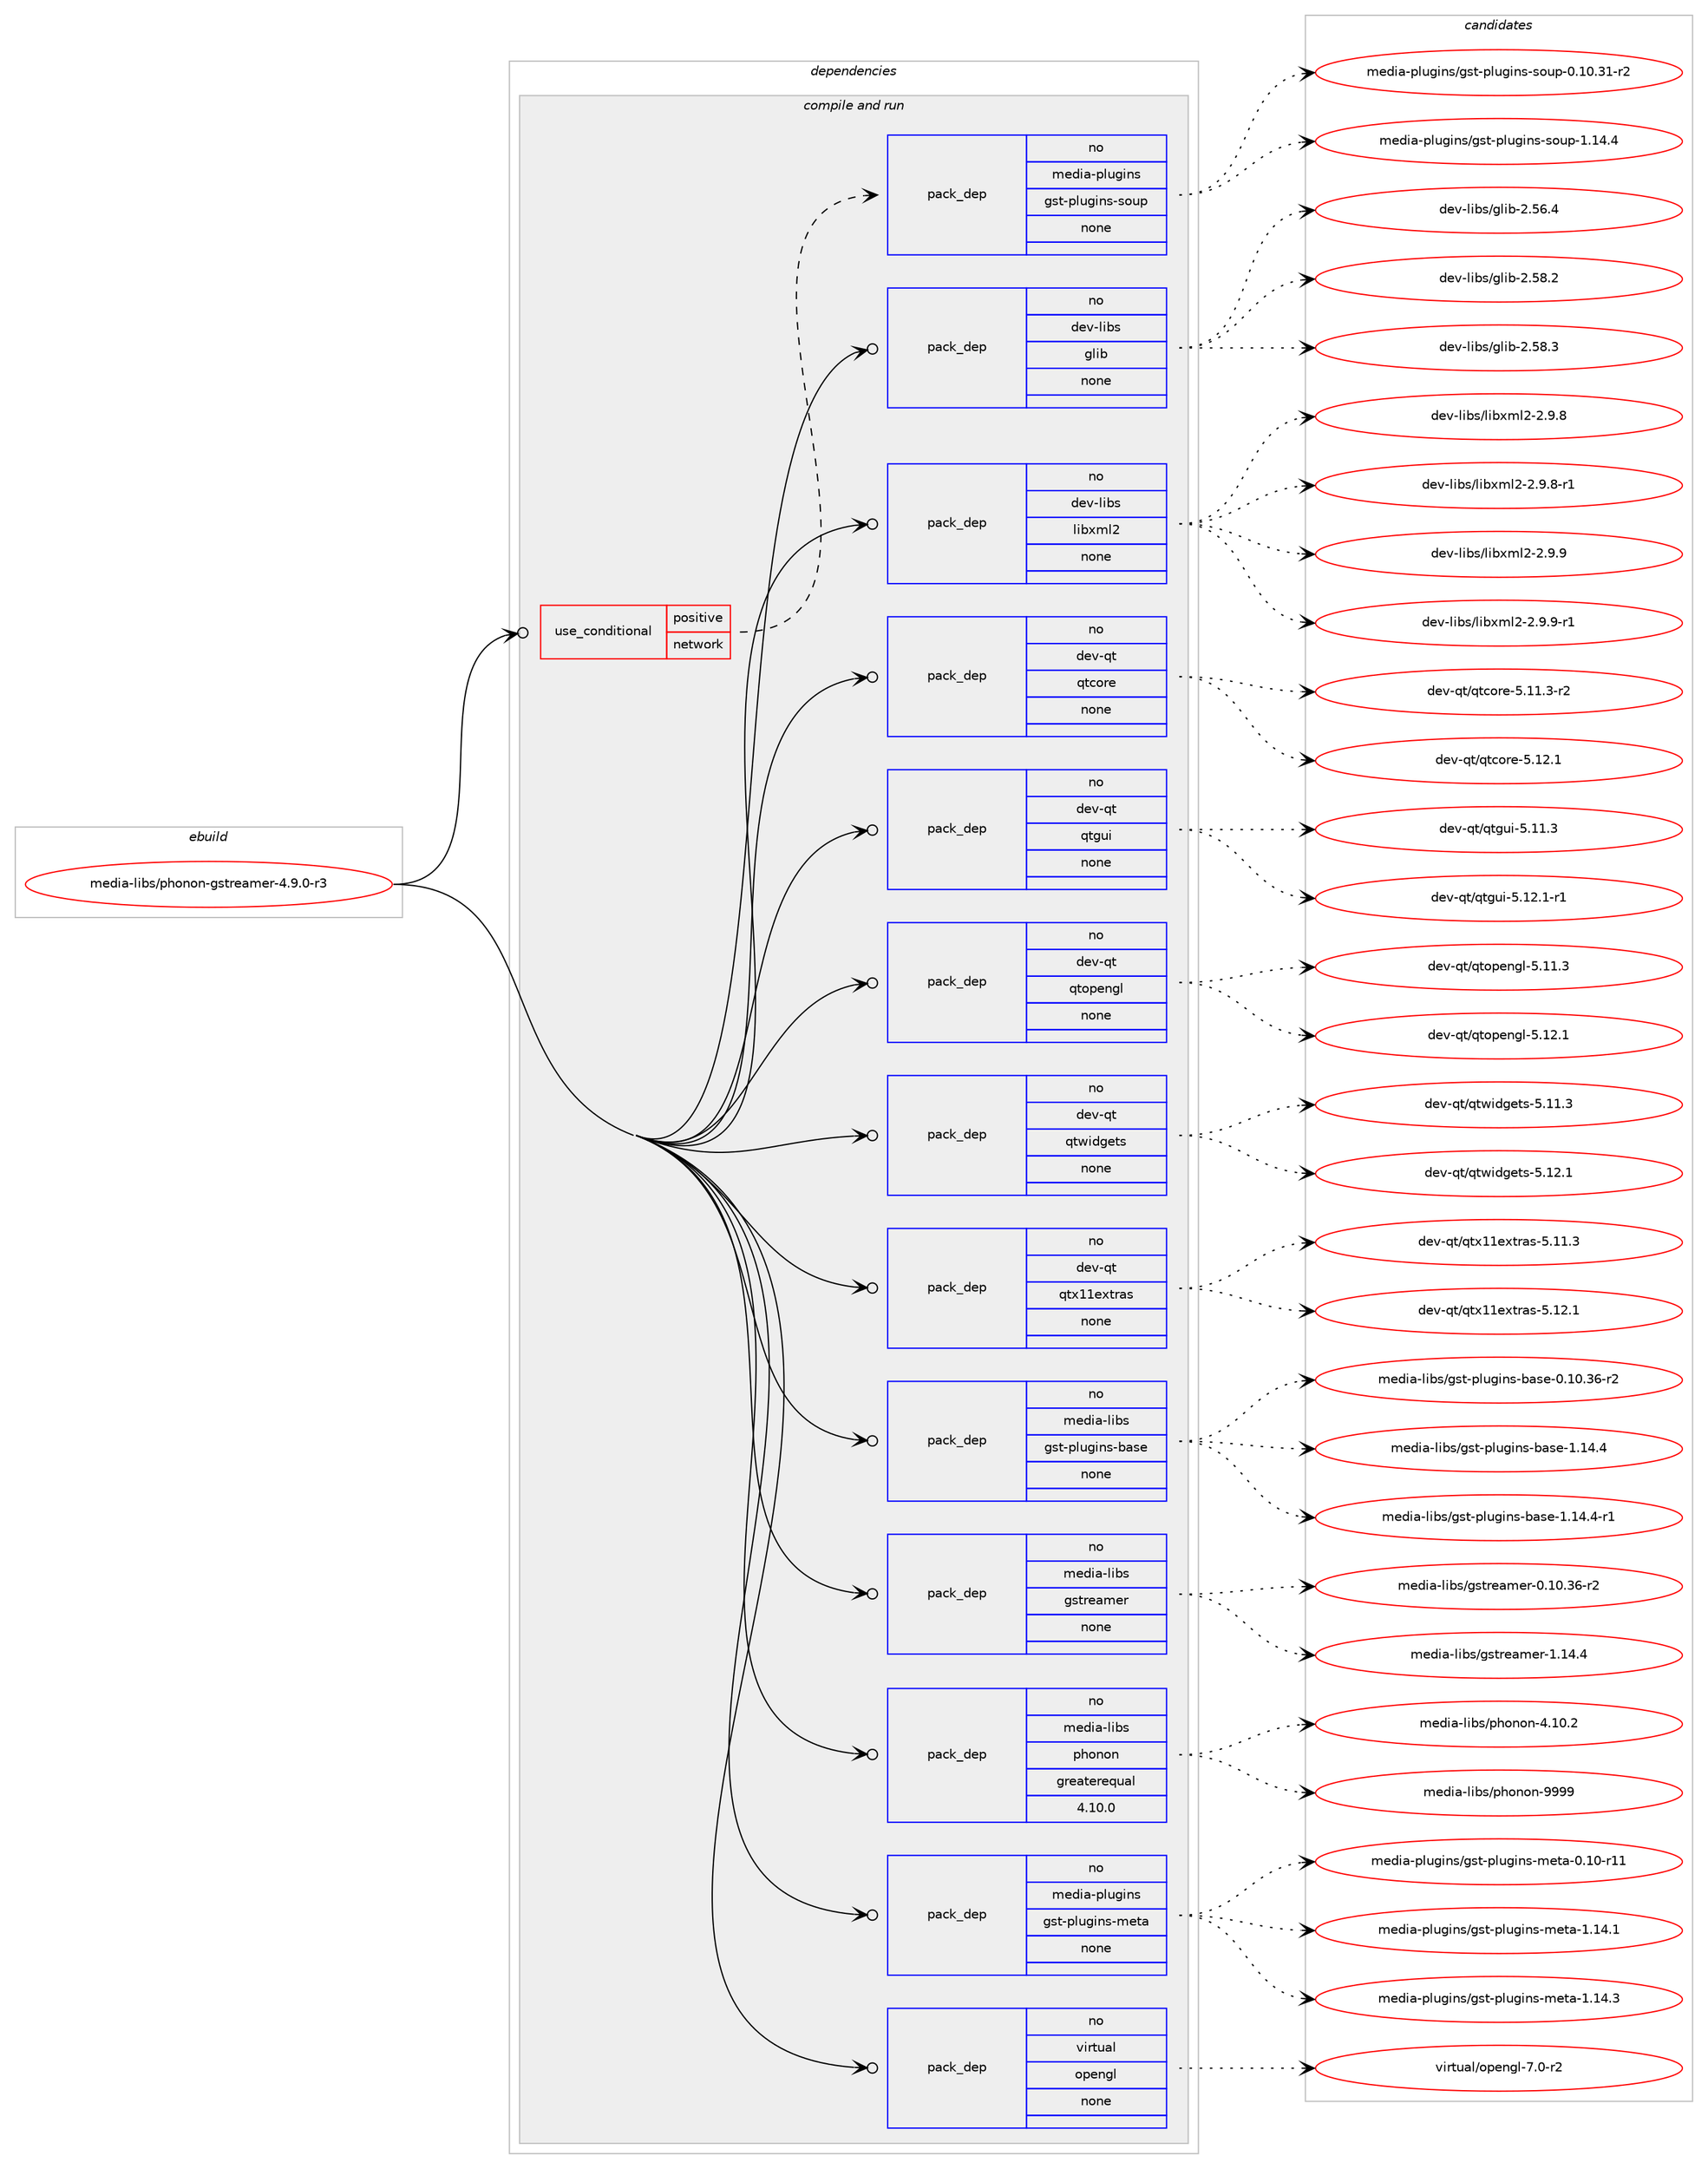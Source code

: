 digraph prolog {

# *************
# Graph options
# *************

newrank=true;
concentrate=true;
compound=true;
graph [rankdir=LR,fontname=Helvetica,fontsize=10,ranksep=1.5];#, ranksep=2.5, nodesep=0.2];
edge  [arrowhead=vee];
node  [fontname=Helvetica,fontsize=10];

# **********
# The ebuild
# **********

subgraph cluster_leftcol {
color=gray;
rank=same;
label=<<i>ebuild</i>>;
id [label="media-libs/phonon-gstreamer-4.9.0-r3", color=red, width=4, href="../media-libs/phonon-gstreamer-4.9.0-r3.svg"];
}

# ****************
# The dependencies
# ****************

subgraph cluster_midcol {
color=gray;
label=<<i>dependencies</i>>;
subgraph cluster_compile {
fillcolor="#eeeeee";
style=filled;
label=<<i>compile</i>>;
}
subgraph cluster_compileandrun {
fillcolor="#eeeeee";
style=filled;
label=<<i>compile and run</i>>;
subgraph cond435792 {
dependency1617685 [label=<<TABLE BORDER="0" CELLBORDER="1" CELLSPACING="0" CELLPADDING="4"><TR><TD ROWSPAN="3" CELLPADDING="10">use_conditional</TD></TR><TR><TD>positive</TD></TR><TR><TD>network</TD></TR></TABLE>>, shape=none, color=red];
subgraph pack1155847 {
dependency1617686 [label=<<TABLE BORDER="0" CELLBORDER="1" CELLSPACING="0" CELLPADDING="4" WIDTH="220"><TR><TD ROWSPAN="6" CELLPADDING="30">pack_dep</TD></TR><TR><TD WIDTH="110">no</TD></TR><TR><TD>media-plugins</TD></TR><TR><TD>gst-plugins-soup</TD></TR><TR><TD>none</TD></TR><TR><TD></TD></TR></TABLE>>, shape=none, color=blue];
}
dependency1617685:e -> dependency1617686:w [weight=20,style="dashed",arrowhead="vee"];
}
id:e -> dependency1617685:w [weight=20,style="solid",arrowhead="odotvee"];
subgraph pack1155848 {
dependency1617687 [label=<<TABLE BORDER="0" CELLBORDER="1" CELLSPACING="0" CELLPADDING="4" WIDTH="220"><TR><TD ROWSPAN="6" CELLPADDING="30">pack_dep</TD></TR><TR><TD WIDTH="110">no</TD></TR><TR><TD>dev-libs</TD></TR><TR><TD>glib</TD></TR><TR><TD>none</TD></TR><TR><TD></TD></TR></TABLE>>, shape=none, color=blue];
}
id:e -> dependency1617687:w [weight=20,style="solid",arrowhead="odotvee"];
subgraph pack1155849 {
dependency1617688 [label=<<TABLE BORDER="0" CELLBORDER="1" CELLSPACING="0" CELLPADDING="4" WIDTH="220"><TR><TD ROWSPAN="6" CELLPADDING="30">pack_dep</TD></TR><TR><TD WIDTH="110">no</TD></TR><TR><TD>dev-libs</TD></TR><TR><TD>libxml2</TD></TR><TR><TD>none</TD></TR><TR><TD></TD></TR></TABLE>>, shape=none, color=blue];
}
id:e -> dependency1617688:w [weight=20,style="solid",arrowhead="odotvee"];
subgraph pack1155850 {
dependency1617689 [label=<<TABLE BORDER="0" CELLBORDER="1" CELLSPACING="0" CELLPADDING="4" WIDTH="220"><TR><TD ROWSPAN="6" CELLPADDING="30">pack_dep</TD></TR><TR><TD WIDTH="110">no</TD></TR><TR><TD>dev-qt</TD></TR><TR><TD>qtcore</TD></TR><TR><TD>none</TD></TR><TR><TD></TD></TR></TABLE>>, shape=none, color=blue];
}
id:e -> dependency1617689:w [weight=20,style="solid",arrowhead="odotvee"];
subgraph pack1155851 {
dependency1617690 [label=<<TABLE BORDER="0" CELLBORDER="1" CELLSPACING="0" CELLPADDING="4" WIDTH="220"><TR><TD ROWSPAN="6" CELLPADDING="30">pack_dep</TD></TR><TR><TD WIDTH="110">no</TD></TR><TR><TD>dev-qt</TD></TR><TR><TD>qtgui</TD></TR><TR><TD>none</TD></TR><TR><TD></TD></TR></TABLE>>, shape=none, color=blue];
}
id:e -> dependency1617690:w [weight=20,style="solid",arrowhead="odotvee"];
subgraph pack1155852 {
dependency1617691 [label=<<TABLE BORDER="0" CELLBORDER="1" CELLSPACING="0" CELLPADDING="4" WIDTH="220"><TR><TD ROWSPAN="6" CELLPADDING="30">pack_dep</TD></TR><TR><TD WIDTH="110">no</TD></TR><TR><TD>dev-qt</TD></TR><TR><TD>qtopengl</TD></TR><TR><TD>none</TD></TR><TR><TD></TD></TR></TABLE>>, shape=none, color=blue];
}
id:e -> dependency1617691:w [weight=20,style="solid",arrowhead="odotvee"];
subgraph pack1155853 {
dependency1617692 [label=<<TABLE BORDER="0" CELLBORDER="1" CELLSPACING="0" CELLPADDING="4" WIDTH="220"><TR><TD ROWSPAN="6" CELLPADDING="30">pack_dep</TD></TR><TR><TD WIDTH="110">no</TD></TR><TR><TD>dev-qt</TD></TR><TR><TD>qtwidgets</TD></TR><TR><TD>none</TD></TR><TR><TD></TD></TR></TABLE>>, shape=none, color=blue];
}
id:e -> dependency1617692:w [weight=20,style="solid",arrowhead="odotvee"];
subgraph pack1155854 {
dependency1617693 [label=<<TABLE BORDER="0" CELLBORDER="1" CELLSPACING="0" CELLPADDING="4" WIDTH="220"><TR><TD ROWSPAN="6" CELLPADDING="30">pack_dep</TD></TR><TR><TD WIDTH="110">no</TD></TR><TR><TD>dev-qt</TD></TR><TR><TD>qtx11extras</TD></TR><TR><TD>none</TD></TR><TR><TD></TD></TR></TABLE>>, shape=none, color=blue];
}
id:e -> dependency1617693:w [weight=20,style="solid",arrowhead="odotvee"];
subgraph pack1155855 {
dependency1617694 [label=<<TABLE BORDER="0" CELLBORDER="1" CELLSPACING="0" CELLPADDING="4" WIDTH="220"><TR><TD ROWSPAN="6" CELLPADDING="30">pack_dep</TD></TR><TR><TD WIDTH="110">no</TD></TR><TR><TD>media-libs</TD></TR><TR><TD>gst-plugins-base</TD></TR><TR><TD>none</TD></TR><TR><TD></TD></TR></TABLE>>, shape=none, color=blue];
}
id:e -> dependency1617694:w [weight=20,style="solid",arrowhead="odotvee"];
subgraph pack1155856 {
dependency1617695 [label=<<TABLE BORDER="0" CELLBORDER="1" CELLSPACING="0" CELLPADDING="4" WIDTH="220"><TR><TD ROWSPAN="6" CELLPADDING="30">pack_dep</TD></TR><TR><TD WIDTH="110">no</TD></TR><TR><TD>media-libs</TD></TR><TR><TD>gstreamer</TD></TR><TR><TD>none</TD></TR><TR><TD></TD></TR></TABLE>>, shape=none, color=blue];
}
id:e -> dependency1617695:w [weight=20,style="solid",arrowhead="odotvee"];
subgraph pack1155857 {
dependency1617696 [label=<<TABLE BORDER="0" CELLBORDER="1" CELLSPACING="0" CELLPADDING="4" WIDTH="220"><TR><TD ROWSPAN="6" CELLPADDING="30">pack_dep</TD></TR><TR><TD WIDTH="110">no</TD></TR><TR><TD>media-libs</TD></TR><TR><TD>phonon</TD></TR><TR><TD>greaterequal</TD></TR><TR><TD>4.10.0</TD></TR></TABLE>>, shape=none, color=blue];
}
id:e -> dependency1617696:w [weight=20,style="solid",arrowhead="odotvee"];
subgraph pack1155858 {
dependency1617697 [label=<<TABLE BORDER="0" CELLBORDER="1" CELLSPACING="0" CELLPADDING="4" WIDTH="220"><TR><TD ROWSPAN="6" CELLPADDING="30">pack_dep</TD></TR><TR><TD WIDTH="110">no</TD></TR><TR><TD>media-plugins</TD></TR><TR><TD>gst-plugins-meta</TD></TR><TR><TD>none</TD></TR><TR><TD></TD></TR></TABLE>>, shape=none, color=blue];
}
id:e -> dependency1617697:w [weight=20,style="solid",arrowhead="odotvee"];
subgraph pack1155859 {
dependency1617698 [label=<<TABLE BORDER="0" CELLBORDER="1" CELLSPACING="0" CELLPADDING="4" WIDTH="220"><TR><TD ROWSPAN="6" CELLPADDING="30">pack_dep</TD></TR><TR><TD WIDTH="110">no</TD></TR><TR><TD>virtual</TD></TR><TR><TD>opengl</TD></TR><TR><TD>none</TD></TR><TR><TD></TD></TR></TABLE>>, shape=none, color=blue];
}
id:e -> dependency1617698:w [weight=20,style="solid",arrowhead="odotvee"];
}
subgraph cluster_run {
fillcolor="#eeeeee";
style=filled;
label=<<i>run</i>>;
}
}

# **************
# The candidates
# **************

subgraph cluster_choices {
rank=same;
color=gray;
label=<<i>candidates</i>>;

subgraph choice1155847 {
color=black;
nodesep=1;
choice109101100105974511210811710310511011547103115116451121081171031051101154511511111711245484649484651494511450 [label="media-plugins/gst-plugins-soup-0.10.31-r2", color=red, width=4,href="../media-plugins/gst-plugins-soup-0.10.31-r2.svg"];
choice109101100105974511210811710310511011547103115116451121081171031051101154511511111711245494649524652 [label="media-plugins/gst-plugins-soup-1.14.4", color=red, width=4,href="../media-plugins/gst-plugins-soup-1.14.4.svg"];
dependency1617686:e -> choice109101100105974511210811710310511011547103115116451121081171031051101154511511111711245484649484651494511450:w [style=dotted,weight="100"];
dependency1617686:e -> choice109101100105974511210811710310511011547103115116451121081171031051101154511511111711245494649524652:w [style=dotted,weight="100"];
}
subgraph choice1155848 {
color=black;
nodesep=1;
choice1001011184510810598115471031081059845504653544652 [label="dev-libs/glib-2.56.4", color=red, width=4,href="../dev-libs/glib-2.56.4.svg"];
choice1001011184510810598115471031081059845504653564650 [label="dev-libs/glib-2.58.2", color=red, width=4,href="../dev-libs/glib-2.58.2.svg"];
choice1001011184510810598115471031081059845504653564651 [label="dev-libs/glib-2.58.3", color=red, width=4,href="../dev-libs/glib-2.58.3.svg"];
dependency1617687:e -> choice1001011184510810598115471031081059845504653544652:w [style=dotted,weight="100"];
dependency1617687:e -> choice1001011184510810598115471031081059845504653564650:w [style=dotted,weight="100"];
dependency1617687:e -> choice1001011184510810598115471031081059845504653564651:w [style=dotted,weight="100"];
}
subgraph choice1155849 {
color=black;
nodesep=1;
choice1001011184510810598115471081059812010910850455046574656 [label="dev-libs/libxml2-2.9.8", color=red, width=4,href="../dev-libs/libxml2-2.9.8.svg"];
choice10010111845108105981154710810598120109108504550465746564511449 [label="dev-libs/libxml2-2.9.8-r1", color=red, width=4,href="../dev-libs/libxml2-2.9.8-r1.svg"];
choice1001011184510810598115471081059812010910850455046574657 [label="dev-libs/libxml2-2.9.9", color=red, width=4,href="../dev-libs/libxml2-2.9.9.svg"];
choice10010111845108105981154710810598120109108504550465746574511449 [label="dev-libs/libxml2-2.9.9-r1", color=red, width=4,href="../dev-libs/libxml2-2.9.9-r1.svg"];
dependency1617688:e -> choice1001011184510810598115471081059812010910850455046574656:w [style=dotted,weight="100"];
dependency1617688:e -> choice10010111845108105981154710810598120109108504550465746564511449:w [style=dotted,weight="100"];
dependency1617688:e -> choice1001011184510810598115471081059812010910850455046574657:w [style=dotted,weight="100"];
dependency1617688:e -> choice10010111845108105981154710810598120109108504550465746574511449:w [style=dotted,weight="100"];
}
subgraph choice1155850 {
color=black;
nodesep=1;
choice100101118451131164711311699111114101455346494946514511450 [label="dev-qt/qtcore-5.11.3-r2", color=red, width=4,href="../dev-qt/qtcore-5.11.3-r2.svg"];
choice10010111845113116471131169911111410145534649504649 [label="dev-qt/qtcore-5.12.1", color=red, width=4,href="../dev-qt/qtcore-5.12.1.svg"];
dependency1617689:e -> choice100101118451131164711311699111114101455346494946514511450:w [style=dotted,weight="100"];
dependency1617689:e -> choice10010111845113116471131169911111410145534649504649:w [style=dotted,weight="100"];
}
subgraph choice1155851 {
color=black;
nodesep=1;
choice100101118451131164711311610311710545534649494651 [label="dev-qt/qtgui-5.11.3", color=red, width=4,href="../dev-qt/qtgui-5.11.3.svg"];
choice1001011184511311647113116103117105455346495046494511449 [label="dev-qt/qtgui-5.12.1-r1", color=red, width=4,href="../dev-qt/qtgui-5.12.1-r1.svg"];
dependency1617690:e -> choice100101118451131164711311610311710545534649494651:w [style=dotted,weight="100"];
dependency1617690:e -> choice1001011184511311647113116103117105455346495046494511449:w [style=dotted,weight="100"];
}
subgraph choice1155852 {
color=black;
nodesep=1;
choice100101118451131164711311611111210111010310845534649494651 [label="dev-qt/qtopengl-5.11.3", color=red, width=4,href="../dev-qt/qtopengl-5.11.3.svg"];
choice100101118451131164711311611111210111010310845534649504649 [label="dev-qt/qtopengl-5.12.1", color=red, width=4,href="../dev-qt/qtopengl-5.12.1.svg"];
dependency1617691:e -> choice100101118451131164711311611111210111010310845534649494651:w [style=dotted,weight="100"];
dependency1617691:e -> choice100101118451131164711311611111210111010310845534649504649:w [style=dotted,weight="100"];
}
subgraph choice1155853 {
color=black;
nodesep=1;
choice100101118451131164711311611910510010310111611545534649494651 [label="dev-qt/qtwidgets-5.11.3", color=red, width=4,href="../dev-qt/qtwidgets-5.11.3.svg"];
choice100101118451131164711311611910510010310111611545534649504649 [label="dev-qt/qtwidgets-5.12.1", color=red, width=4,href="../dev-qt/qtwidgets-5.12.1.svg"];
dependency1617692:e -> choice100101118451131164711311611910510010310111611545534649494651:w [style=dotted,weight="100"];
dependency1617692:e -> choice100101118451131164711311611910510010310111611545534649504649:w [style=dotted,weight="100"];
}
subgraph choice1155854 {
color=black;
nodesep=1;
choice100101118451131164711311612049491011201161149711545534649494651 [label="dev-qt/qtx11extras-5.11.3", color=red, width=4,href="../dev-qt/qtx11extras-5.11.3.svg"];
choice100101118451131164711311612049491011201161149711545534649504649 [label="dev-qt/qtx11extras-5.12.1", color=red, width=4,href="../dev-qt/qtx11extras-5.12.1.svg"];
dependency1617693:e -> choice100101118451131164711311612049491011201161149711545534649494651:w [style=dotted,weight="100"];
dependency1617693:e -> choice100101118451131164711311612049491011201161149711545534649504649:w [style=dotted,weight="100"];
}
subgraph choice1155855 {
color=black;
nodesep=1;
choice109101100105974510810598115471031151164511210811710310511011545989711510145484649484651544511450 [label="media-libs/gst-plugins-base-0.10.36-r2", color=red, width=4,href="../media-libs/gst-plugins-base-0.10.36-r2.svg"];
choice109101100105974510810598115471031151164511210811710310511011545989711510145494649524652 [label="media-libs/gst-plugins-base-1.14.4", color=red, width=4,href="../media-libs/gst-plugins-base-1.14.4.svg"];
choice1091011001059745108105981154710311511645112108117103105110115459897115101454946495246524511449 [label="media-libs/gst-plugins-base-1.14.4-r1", color=red, width=4,href="../media-libs/gst-plugins-base-1.14.4-r1.svg"];
dependency1617694:e -> choice109101100105974510810598115471031151164511210811710310511011545989711510145484649484651544511450:w [style=dotted,weight="100"];
dependency1617694:e -> choice109101100105974510810598115471031151164511210811710310511011545989711510145494649524652:w [style=dotted,weight="100"];
dependency1617694:e -> choice1091011001059745108105981154710311511645112108117103105110115459897115101454946495246524511449:w [style=dotted,weight="100"];
}
subgraph choice1155856 {
color=black;
nodesep=1;
choice109101100105974510810598115471031151161141019710910111445484649484651544511450 [label="media-libs/gstreamer-0.10.36-r2", color=red, width=4,href="../media-libs/gstreamer-0.10.36-r2.svg"];
choice109101100105974510810598115471031151161141019710910111445494649524652 [label="media-libs/gstreamer-1.14.4", color=red, width=4,href="../media-libs/gstreamer-1.14.4.svg"];
dependency1617695:e -> choice109101100105974510810598115471031151161141019710910111445484649484651544511450:w [style=dotted,weight="100"];
dependency1617695:e -> choice109101100105974510810598115471031151161141019710910111445494649524652:w [style=dotted,weight="100"];
}
subgraph choice1155857 {
color=black;
nodesep=1;
choice1091011001059745108105981154711210411111011111045524649484650 [label="media-libs/phonon-4.10.2", color=red, width=4,href="../media-libs/phonon-4.10.2.svg"];
choice109101100105974510810598115471121041111101111104557575757 [label="media-libs/phonon-9999", color=red, width=4,href="../media-libs/phonon-9999.svg"];
dependency1617696:e -> choice1091011001059745108105981154711210411111011111045524649484650:w [style=dotted,weight="100"];
dependency1617696:e -> choice109101100105974510810598115471121041111101111104557575757:w [style=dotted,weight="100"];
}
subgraph choice1155858 {
color=black;
nodesep=1;
choice1091011001059745112108117103105110115471031151164511210811710310511011545109101116974548464948451144949 [label="media-plugins/gst-plugins-meta-0.10-r11", color=red, width=4,href="../media-plugins/gst-plugins-meta-0.10-r11.svg"];
choice10910110010597451121081171031051101154710311511645112108117103105110115451091011169745494649524649 [label="media-plugins/gst-plugins-meta-1.14.1", color=red, width=4,href="../media-plugins/gst-plugins-meta-1.14.1.svg"];
choice10910110010597451121081171031051101154710311511645112108117103105110115451091011169745494649524651 [label="media-plugins/gst-plugins-meta-1.14.3", color=red, width=4,href="../media-plugins/gst-plugins-meta-1.14.3.svg"];
dependency1617697:e -> choice1091011001059745112108117103105110115471031151164511210811710310511011545109101116974548464948451144949:w [style=dotted,weight="100"];
dependency1617697:e -> choice10910110010597451121081171031051101154710311511645112108117103105110115451091011169745494649524649:w [style=dotted,weight="100"];
dependency1617697:e -> choice10910110010597451121081171031051101154710311511645112108117103105110115451091011169745494649524651:w [style=dotted,weight="100"];
}
subgraph choice1155859 {
color=black;
nodesep=1;
choice1181051141161179710847111112101110103108455546484511450 [label="virtual/opengl-7.0-r2", color=red, width=4,href="../virtual/opengl-7.0-r2.svg"];
dependency1617698:e -> choice1181051141161179710847111112101110103108455546484511450:w [style=dotted,weight="100"];
}
}

}
